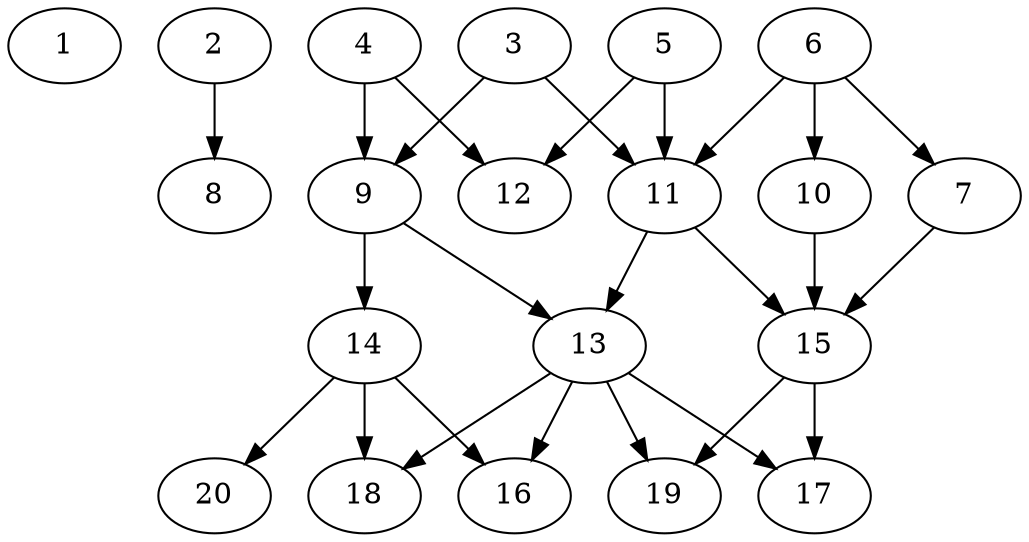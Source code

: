 // DAG automatically generated by daggen at Tue Jul 23 14:23:30 2019
// ./daggen --dot -n 20 --ccr 0.5 --fat 0.6 --regular 0.5 --density 0.6 --mindata 5242880 --maxdata 52428800 
digraph G {
  1 [size="98566144", alpha="0.08", expect_size="49283072"] 
  2 [size="95033344", alpha="0.20", expect_size="47516672"] 
  2 -> 8 [size ="47516672"]
  3 [size="93083648", alpha="0.19", expect_size="46541824"] 
  3 -> 9 [size ="46541824"]
  3 -> 11 [size ="46541824"]
  4 [size="30515200", alpha="0.02", expect_size="15257600"] 
  4 -> 9 [size ="15257600"]
  4 -> 12 [size ="15257600"]
  5 [size="16150528", alpha="0.16", expect_size="8075264"] 
  5 -> 11 [size ="8075264"]
  5 -> 12 [size ="8075264"]
  6 [size="92035072", alpha="0.01", expect_size="46017536"] 
  6 -> 7 [size ="46017536"]
  6 -> 10 [size ="46017536"]
  6 -> 11 [size ="46017536"]
  7 [size="89591808", alpha="0.05", expect_size="44795904"] 
  7 -> 15 [size ="44795904"]
  8 [size="82917376", alpha="0.12", expect_size="41458688"] 
  9 [size="29648896", alpha="0.12", expect_size="14824448"] 
  9 -> 13 [size ="14824448"]
  9 -> 14 [size ="14824448"]
  10 [size="88356864", alpha="0.14", expect_size="44178432"] 
  10 -> 15 [size ="44178432"]
  11 [size="78172160", alpha="0.16", expect_size="39086080"] 
  11 -> 13 [size ="39086080"]
  11 -> 15 [size ="39086080"]
  12 [size="22855680", alpha="0.15", expect_size="11427840"] 
  13 [size="22730752", alpha="0.12", expect_size="11365376"] 
  13 -> 16 [size ="11365376"]
  13 -> 17 [size ="11365376"]
  13 -> 18 [size ="11365376"]
  13 -> 19 [size ="11365376"]
  14 [size="18323456", alpha="0.11", expect_size="9161728"] 
  14 -> 16 [size ="9161728"]
  14 -> 18 [size ="9161728"]
  14 -> 20 [size ="9161728"]
  15 [size="29634560", alpha="0.05", expect_size="14817280"] 
  15 -> 17 [size ="14817280"]
  15 -> 19 [size ="14817280"]
  16 [size="13078528", alpha="0.05", expect_size="6539264"] 
  17 [size="19142656", alpha="0.19", expect_size="9571328"] 
  18 [size="40728576", alpha="0.08", expect_size="20364288"] 
  19 [size="97990656", alpha="0.14", expect_size="48995328"] 
  20 [size="58437632", alpha="0.11", expect_size="29218816"] 
}

